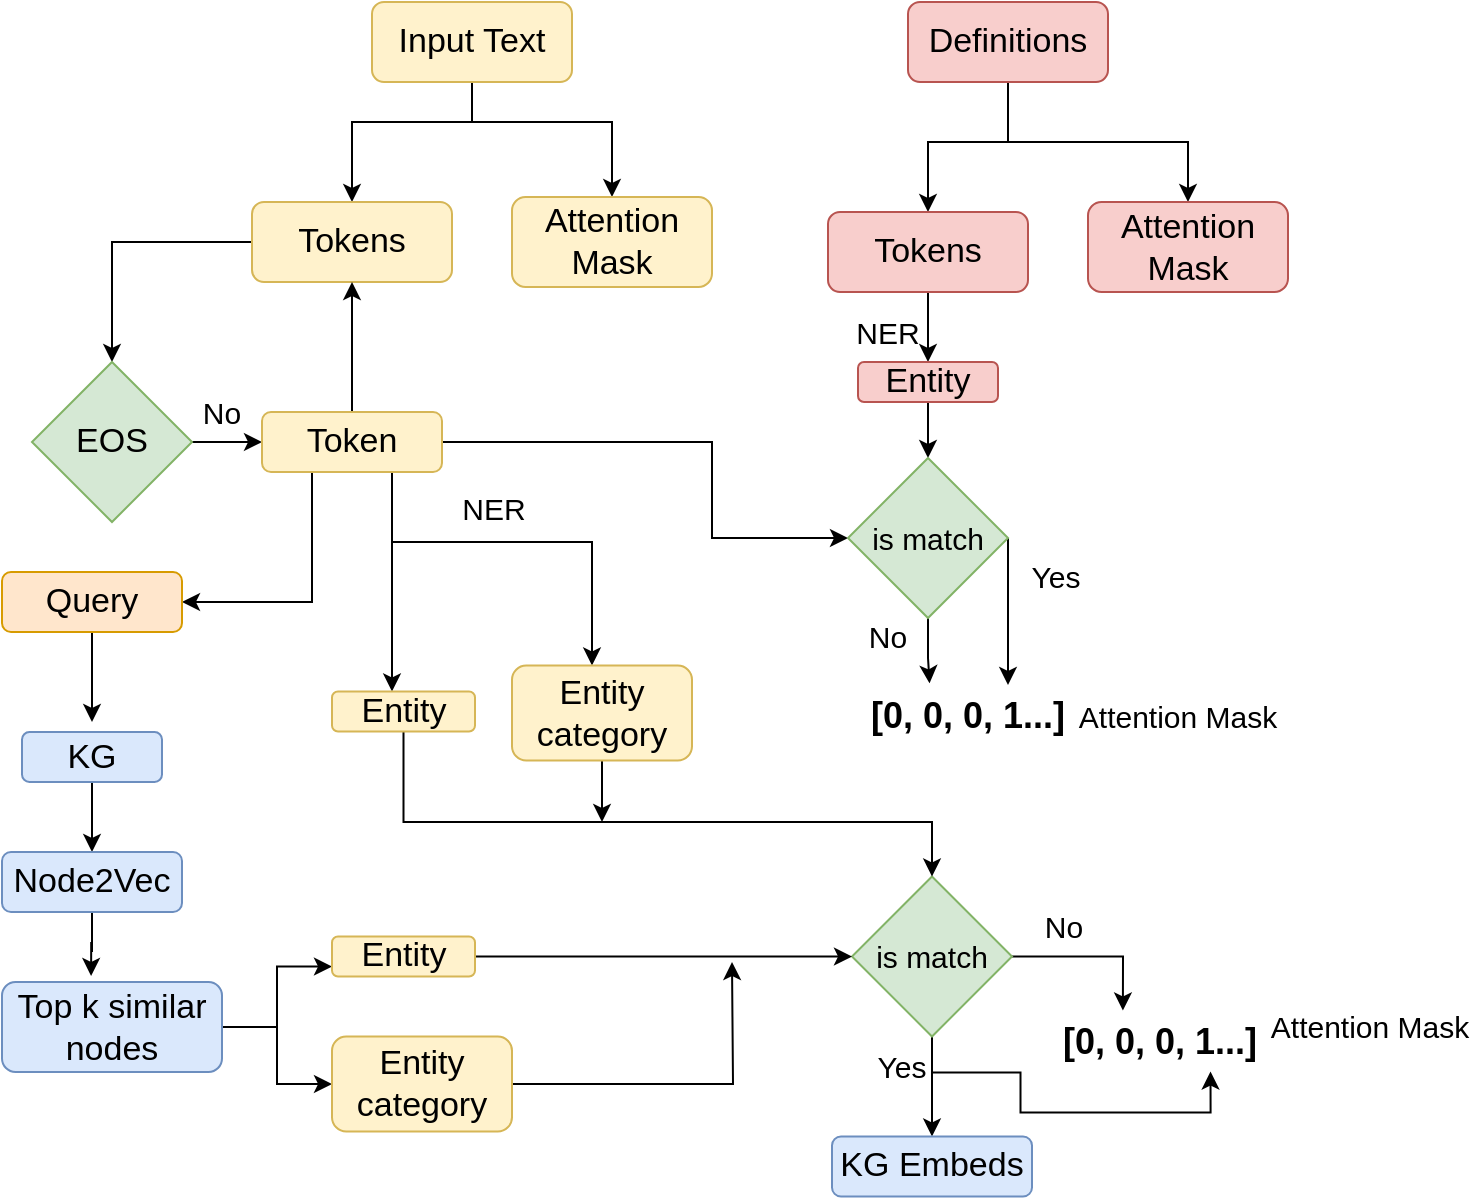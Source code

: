 <mxfile version="20.8.23" type="github">
  <diagram name="Page-1" id="1DY-l_jWhGFA4Pq2Hy0c">
    <mxGraphModel dx="1193" dy="728" grid="1" gridSize="10" guides="1" tooltips="1" connect="1" arrows="1" fold="1" page="1" pageScale="1" pageWidth="827" pageHeight="1169" math="0" shadow="0">
      <root>
        <mxCell id="0" />
        <mxCell id="1" parent="0" />
        <mxCell id="Vt5VEpJ_r8CfuD1jbJit-1" style="edgeStyle=orthogonalEdgeStyle;rounded=0;orthogonalLoop=1;jettySize=auto;html=1;exitX=0.5;exitY=1;exitDx=0;exitDy=0;entryX=0.5;entryY=0;entryDx=0;entryDy=0;" parent="1" source="Ks726MJudpRO9FRNuCwp-1" target="Ks726MJudpRO9FRNuCwp-4" edge="1">
          <mxGeometry relative="1" as="geometry">
            <Array as="points">
              <mxPoint x="270" y="100" />
              <mxPoint x="210" y="100" />
            </Array>
          </mxGeometry>
        </mxCell>
        <mxCell id="Vt5VEpJ_r8CfuD1jbJit-2" style="edgeStyle=orthogonalEdgeStyle;rounded=0;orthogonalLoop=1;jettySize=auto;html=1;entryX=0.5;entryY=0;entryDx=0;entryDy=0;" parent="1" source="Ks726MJudpRO9FRNuCwp-1" target="Ks726MJudpRO9FRNuCwp-5" edge="1">
          <mxGeometry relative="1" as="geometry">
            <Array as="points">
              <mxPoint x="270" y="100" />
              <mxPoint x="340" y="100" />
            </Array>
          </mxGeometry>
        </mxCell>
        <mxCell id="Ks726MJudpRO9FRNuCwp-1" value="&lt;font style=&quot;font-size: 17px;&quot;&gt;Input Text&lt;/font&gt;" style="rounded=1;whiteSpace=wrap;html=1;fillColor=#fff2cc;strokeColor=#d6b656;" parent="1" vertex="1">
          <mxGeometry x="220" y="40" width="100" height="40" as="geometry" />
        </mxCell>
        <mxCell id="d-GI3tMz51ZBpAcxfIdY-7" style="edgeStyle=orthogonalEdgeStyle;rounded=0;orthogonalLoop=1;jettySize=auto;html=1;entryX=0.5;entryY=0;entryDx=0;entryDy=0;" edge="1" parent="1" source="Ks726MJudpRO9FRNuCwp-2" target="d-GI3tMz51ZBpAcxfIdY-6">
          <mxGeometry relative="1" as="geometry" />
        </mxCell>
        <mxCell id="Ks726MJudpRO9FRNuCwp-2" value="&lt;font style=&quot;font-size: 17px;&quot;&gt;KG&lt;/font&gt;" style="rounded=1;whiteSpace=wrap;html=1;fillColor=#dae8fc;strokeColor=#6c8ebf;" parent="1" vertex="1">
          <mxGeometry x="45" y="405" width="70" height="25" as="geometry" />
        </mxCell>
        <mxCell id="Vt5VEpJ_r8CfuD1jbJit-3" style="edgeStyle=orthogonalEdgeStyle;rounded=0;orthogonalLoop=1;jettySize=auto;html=1;entryX=0.5;entryY=0;entryDx=0;entryDy=0;" parent="1" source="Ks726MJudpRO9FRNuCwp-3" target="Ks726MJudpRO9FRNuCwp-8" edge="1">
          <mxGeometry relative="1" as="geometry">
            <Array as="points">
              <mxPoint x="538" y="110" />
              <mxPoint x="498" y="110" />
            </Array>
          </mxGeometry>
        </mxCell>
        <mxCell id="Vt5VEpJ_r8CfuD1jbJit-4" style="edgeStyle=orthogonalEdgeStyle;rounded=0;orthogonalLoop=1;jettySize=auto;html=1;" parent="1" source="Ks726MJudpRO9FRNuCwp-3" target="Ks726MJudpRO9FRNuCwp-9" edge="1">
          <mxGeometry relative="1" as="geometry" />
        </mxCell>
        <mxCell id="Ks726MJudpRO9FRNuCwp-3" value="&lt;font style=&quot;font-size: 17px;&quot;&gt;Definitions&lt;/font&gt;" style="rounded=1;whiteSpace=wrap;html=1;fillColor=#f8cecc;strokeColor=#b85450;" parent="1" vertex="1">
          <mxGeometry x="488" y="40" width="100" height="40" as="geometry" />
        </mxCell>
        <mxCell id="Vt5VEpJ_r8CfuD1jbJit-13" style="edgeStyle=orthogonalEdgeStyle;rounded=0;orthogonalLoop=1;jettySize=auto;html=1;entryX=0.5;entryY=0;entryDx=0;entryDy=0;exitX=0;exitY=0.5;exitDx=0;exitDy=0;" parent="1" source="Ks726MJudpRO9FRNuCwp-4" target="Vt5VEpJ_r8CfuD1jbJit-6" edge="1">
          <mxGeometry relative="1" as="geometry">
            <mxPoint x="150" y="160" as="sourcePoint" />
            <Array as="points">
              <mxPoint x="90" y="160" />
            </Array>
          </mxGeometry>
        </mxCell>
        <mxCell id="Ks726MJudpRO9FRNuCwp-4" value="&lt;font style=&quot;font-size: 17px;&quot;&gt;Tokens&lt;/font&gt;" style="rounded=1;whiteSpace=wrap;html=1;fillColor=#fff2cc;strokeColor=#d6b656;" parent="1" vertex="1">
          <mxGeometry x="160" y="140" width="100" height="40" as="geometry" />
        </mxCell>
        <mxCell id="Ks726MJudpRO9FRNuCwp-5" value="&lt;font style=&quot;font-size: 17px;&quot;&gt;Attention Mask&lt;br&gt;&lt;/font&gt;" style="rounded=1;whiteSpace=wrap;html=1;fillColor=#fff2cc;strokeColor=#d6b656;" parent="1" vertex="1">
          <mxGeometry x="290" y="137.5" width="100" height="45" as="geometry" />
        </mxCell>
        <mxCell id="d-GI3tMz51ZBpAcxfIdY-27" style="edgeStyle=orthogonalEdgeStyle;rounded=0;orthogonalLoop=1;jettySize=auto;html=1;entryX=0.5;entryY=0;entryDx=0;entryDy=0;fontSize=17;" edge="1" parent="1" source="Ks726MJudpRO9FRNuCwp-8" target="Vt5VEpJ_r8CfuD1jbJit-17">
          <mxGeometry relative="1" as="geometry" />
        </mxCell>
        <mxCell id="Ks726MJudpRO9FRNuCwp-8" value="&lt;font style=&quot;font-size: 17px;&quot;&gt;Tokens&lt;/font&gt;" style="rounded=1;whiteSpace=wrap;html=1;fillColor=#f8cecc;strokeColor=#b85450;" parent="1" vertex="1">
          <mxGeometry x="448" y="145" width="100" height="40" as="geometry" />
        </mxCell>
        <mxCell id="Ks726MJudpRO9FRNuCwp-9" value="&lt;font style=&quot;font-size: 17px;&quot;&gt;Attention Mask&lt;br&gt;&lt;/font&gt;" style="rounded=1;whiteSpace=wrap;html=1;fillColor=#f8cecc;strokeColor=#b85450;" parent="1" vertex="1">
          <mxGeometry x="578" y="140" width="100" height="45" as="geometry" />
        </mxCell>
        <mxCell id="Vt5VEpJ_r8CfuD1jbJit-12" style="edgeStyle=orthogonalEdgeStyle;rounded=0;orthogonalLoop=1;jettySize=auto;html=1;exitX=1;exitY=0.5;exitDx=0;exitDy=0;" parent="1" source="Vt5VEpJ_r8CfuD1jbJit-6" target="Vt5VEpJ_r8CfuD1jbJit-11" edge="1">
          <mxGeometry relative="1" as="geometry" />
        </mxCell>
        <mxCell id="Vt5VEpJ_r8CfuD1jbJit-6" value="&lt;font style=&quot;font-size: 17px;&quot;&gt;EOS&lt;/font&gt;" style="rhombus;whiteSpace=wrap;html=1;fillColor=#d5e8d4;strokeColor=#82b366;" parent="1" vertex="1">
          <mxGeometry x="50" y="220" width="80" height="80" as="geometry" />
        </mxCell>
        <mxCell id="Vt5VEpJ_r8CfuD1jbJit-10" value="&lt;font style=&quot;font-size: 15px;&quot;&gt;No&lt;/font&gt;" style="text;html=1;strokeColor=none;fillColor=none;align=center;verticalAlign=middle;whiteSpace=wrap;rounded=0;" parent="1" vertex="1">
          <mxGeometry x="125" y="230" width="40" height="30" as="geometry" />
        </mxCell>
        <mxCell id="Vt5VEpJ_r8CfuD1jbJit-14" style="edgeStyle=orthogonalEdgeStyle;rounded=0;orthogonalLoop=1;jettySize=auto;html=1;entryX=0.5;entryY=1;entryDx=0;entryDy=0;fontSize=15;" parent="1" source="Vt5VEpJ_r8CfuD1jbJit-11" target="Ks726MJudpRO9FRNuCwp-4" edge="1">
          <mxGeometry relative="1" as="geometry" />
        </mxCell>
        <mxCell id="Vt5VEpJ_r8CfuD1jbJit-22" style="edgeStyle=orthogonalEdgeStyle;rounded=0;orthogonalLoop=1;jettySize=auto;html=1;fontSize=15;entryX=0;entryY=0.5;entryDx=0;entryDy=0;" parent="1" source="Vt5VEpJ_r8CfuD1jbJit-11" target="Vt5VEpJ_r8CfuD1jbJit-20" edge="1">
          <mxGeometry relative="1" as="geometry">
            <mxPoint x="440" y="313" as="targetPoint" />
            <Array as="points">
              <mxPoint x="390" y="260" />
              <mxPoint x="390" y="308" />
            </Array>
          </mxGeometry>
        </mxCell>
        <mxCell id="d-GI3tMz51ZBpAcxfIdY-8" style="edgeStyle=orthogonalEdgeStyle;rounded=0;orthogonalLoop=1;jettySize=auto;html=1;entryX=1;entryY=0.5;entryDx=0;entryDy=0;" edge="1" parent="1" source="Vt5VEpJ_r8CfuD1jbJit-11" target="d-GI3tMz51ZBpAcxfIdY-1">
          <mxGeometry relative="1" as="geometry">
            <Array as="points">
              <mxPoint x="190" y="340" />
            </Array>
          </mxGeometry>
        </mxCell>
        <mxCell id="d-GI3tMz51ZBpAcxfIdY-30" style="edgeStyle=orthogonalEdgeStyle;rounded=0;orthogonalLoop=1;jettySize=auto;html=1;fontSize=17;exitX=0.75;exitY=1;exitDx=0;exitDy=0;" edge="1" parent="1" source="Vt5VEpJ_r8CfuD1jbJit-11" target="d-GI3tMz51ZBpAcxfIdY-17">
          <mxGeometry relative="1" as="geometry">
            <mxPoint x="230" y="234.75" as="sourcePoint" />
            <Array as="points">
              <mxPoint x="230" y="275" />
              <mxPoint x="230" y="310" />
              <mxPoint x="330" y="310" />
            </Array>
          </mxGeometry>
        </mxCell>
        <mxCell id="d-GI3tMz51ZBpAcxfIdY-32" style="edgeStyle=orthogonalEdgeStyle;rounded=0;orthogonalLoop=1;jettySize=auto;html=1;fontSize=17;exitX=0.75;exitY=1;exitDx=0;exitDy=0;" edge="1" parent="1" source="Vt5VEpJ_r8CfuD1jbJit-11" target="d-GI3tMz51ZBpAcxfIdY-18">
          <mxGeometry relative="1" as="geometry">
            <mxPoint x="230" y="234.75" as="sourcePoint" />
            <Array as="points">
              <mxPoint x="230" y="275" />
            </Array>
          </mxGeometry>
        </mxCell>
        <mxCell id="Vt5VEpJ_r8CfuD1jbJit-11" value="&lt;font style=&quot;font-size: 17px;&quot;&gt;Token&lt;/font&gt;" style="rounded=1;whiteSpace=wrap;html=1;fillColor=#fff2cc;strokeColor=#d6b656;" parent="1" vertex="1">
          <mxGeometry x="165" y="245" width="90" height="30" as="geometry" />
        </mxCell>
        <mxCell id="d-GI3tMz51ZBpAcxfIdY-28" style="edgeStyle=orthogonalEdgeStyle;rounded=0;orthogonalLoop=1;jettySize=auto;html=1;entryX=0.5;entryY=0;entryDx=0;entryDy=0;fontSize=17;" edge="1" parent="1" source="Vt5VEpJ_r8CfuD1jbJit-17" target="Vt5VEpJ_r8CfuD1jbJit-20">
          <mxGeometry relative="1" as="geometry" />
        </mxCell>
        <mxCell id="Vt5VEpJ_r8CfuD1jbJit-17" value="&lt;span style=&quot;font-size: 17px;&quot;&gt;Entity&lt;/span&gt;" style="rounded=1;whiteSpace=wrap;html=1;fillColor=#f8cecc;strokeColor=#b85450;" parent="1" vertex="1">
          <mxGeometry x="463" y="220" width="70" height="20" as="geometry" />
        </mxCell>
        <mxCell id="Vt5VEpJ_r8CfuD1jbJit-30" style="edgeStyle=orthogonalEdgeStyle;rounded=0;orthogonalLoop=1;jettySize=auto;html=1;entryX=0.7;entryY=-0.017;entryDx=0;entryDy=0;entryPerimeter=0;fontSize=18;" parent="1" source="Vt5VEpJ_r8CfuD1jbJit-20" target="Vt5VEpJ_r8CfuD1jbJit-27" edge="1">
          <mxGeometry relative="1" as="geometry">
            <Array as="points">
              <mxPoint x="538" y="308" />
              <mxPoint x="538" y="308" />
            </Array>
          </mxGeometry>
        </mxCell>
        <mxCell id="Vt5VEpJ_r8CfuD1jbJit-31" style="edgeStyle=orthogonalEdgeStyle;rounded=0;orthogonalLoop=1;jettySize=auto;html=1;entryX=0.308;entryY=-0.044;entryDx=0;entryDy=0;entryPerimeter=0;fontSize=18;" parent="1" source="Vt5VEpJ_r8CfuD1jbJit-20" target="Vt5VEpJ_r8CfuD1jbJit-27" edge="1">
          <mxGeometry relative="1" as="geometry" />
        </mxCell>
        <mxCell id="Vt5VEpJ_r8CfuD1jbJit-20" value="is match" style="rhombus;whiteSpace=wrap;html=1;fontSize=15;fillColor=#d5e8d4;strokeColor=#82b366;" parent="1" vertex="1">
          <mxGeometry x="458" y="268" width="80" height="80" as="geometry" />
        </mxCell>
        <mxCell id="Vt5VEpJ_r8CfuD1jbJit-23" value="Yes" style="text;html=1;strokeColor=none;fillColor=none;align=center;verticalAlign=middle;whiteSpace=wrap;rounded=0;fontSize=15;" parent="1" vertex="1">
          <mxGeometry x="531.5" y="312" width="60" height="30" as="geometry" />
        </mxCell>
        <mxCell id="Vt5VEpJ_r8CfuD1jbJit-27" value="&lt;b&gt;&lt;font style=&quot;font-size: 18px;&quot;&gt;[0, 0, 0, 1...]&lt;/font&gt;&lt;/b&gt;" style="text;html=1;strokeColor=none;fillColor=none;align=center;verticalAlign=middle;whiteSpace=wrap;rounded=0;fontSize=15;" parent="1" vertex="1">
          <mxGeometry x="468" y="382" width="100" height="30" as="geometry" />
        </mxCell>
        <mxCell id="Vt5VEpJ_r8CfuD1jbJit-32" value="No" style="text;html=1;strokeColor=none;fillColor=none;align=center;verticalAlign=middle;whiteSpace=wrap;rounded=0;fontSize=15;" parent="1" vertex="1">
          <mxGeometry x="448" y="342" width="60" height="30" as="geometry" />
        </mxCell>
        <mxCell id="Vt5VEpJ_r8CfuD1jbJit-33" value="Attention Mask" style="text;html=1;strokeColor=none;fillColor=none;align=center;verticalAlign=middle;whiteSpace=wrap;rounded=0;fontSize=15;" parent="1" vertex="1">
          <mxGeometry x="568" y="382" width="110" height="30" as="geometry" />
        </mxCell>
        <mxCell id="Vt5VEpJ_r8CfuD1jbJit-34" value="NER" style="text;html=1;strokeColor=none;fillColor=none;align=center;verticalAlign=middle;whiteSpace=wrap;rounded=0;fontSize=15;" parent="1" vertex="1">
          <mxGeometry x="448" y="190" width="60" height="30" as="geometry" />
        </mxCell>
        <mxCell id="d-GI3tMz51ZBpAcxfIdY-5" style="edgeStyle=orthogonalEdgeStyle;rounded=0;orthogonalLoop=1;jettySize=auto;html=1;" edge="1" parent="1" source="d-GI3tMz51ZBpAcxfIdY-1">
          <mxGeometry relative="1" as="geometry">
            <mxPoint x="80" y="400" as="targetPoint" />
          </mxGeometry>
        </mxCell>
        <mxCell id="d-GI3tMz51ZBpAcxfIdY-1" value="&lt;font style=&quot;font-size: 17px;&quot;&gt;Query&lt;/font&gt;" style="rounded=1;whiteSpace=wrap;html=1;fillColor=#ffe6cc;strokeColor=#d79b00;" vertex="1" parent="1">
          <mxGeometry x="35" y="325" width="90" height="30" as="geometry" />
        </mxCell>
        <mxCell id="d-GI3tMz51ZBpAcxfIdY-34" style="edgeStyle=orthogonalEdgeStyle;rounded=0;orthogonalLoop=1;jettySize=auto;html=1;entryX=0.405;entryY=-0.067;entryDx=0;entryDy=0;entryPerimeter=0;fontSize=17;" edge="1" parent="1" source="d-GI3tMz51ZBpAcxfIdY-6" target="d-GI3tMz51ZBpAcxfIdY-9">
          <mxGeometry relative="1" as="geometry" />
        </mxCell>
        <mxCell id="d-GI3tMz51ZBpAcxfIdY-6" value="&lt;font style=&quot;font-size: 17px;&quot;&gt;Node2Vec&lt;/font&gt;" style="rounded=1;whiteSpace=wrap;html=1;fillColor=#dae8fc;strokeColor=#6c8ebf;" vertex="1" parent="1">
          <mxGeometry x="35" y="465" width="90" height="30" as="geometry" />
        </mxCell>
        <mxCell id="d-GI3tMz51ZBpAcxfIdY-61" style="edgeStyle=orthogonalEdgeStyle;rounded=0;orthogonalLoop=1;jettySize=auto;html=1;entryX=0;entryY=0.75;entryDx=0;entryDy=0;fontSize=17;" edge="1" parent="1" source="d-GI3tMz51ZBpAcxfIdY-9" target="d-GI3tMz51ZBpAcxfIdY-59">
          <mxGeometry relative="1" as="geometry" />
        </mxCell>
        <mxCell id="d-GI3tMz51ZBpAcxfIdY-62" style="edgeStyle=orthogonalEdgeStyle;rounded=0;orthogonalLoop=1;jettySize=auto;html=1;entryX=0;entryY=0.5;entryDx=0;entryDy=0;fontSize=17;" edge="1" parent="1" source="d-GI3tMz51ZBpAcxfIdY-9" target="d-GI3tMz51ZBpAcxfIdY-60">
          <mxGeometry relative="1" as="geometry" />
        </mxCell>
        <mxCell id="d-GI3tMz51ZBpAcxfIdY-9" value="&lt;span style=&quot;font-size: 17px;&quot;&gt;Top k similar nodes&lt;/span&gt;" style="rounded=1;whiteSpace=wrap;html=1;fillColor=#dae8fc;strokeColor=#6c8ebf;" vertex="1" parent="1">
          <mxGeometry x="35" y="530" width="110" height="45" as="geometry" />
        </mxCell>
        <mxCell id="d-GI3tMz51ZBpAcxfIdY-54" style="edgeStyle=orthogonalEdgeStyle;rounded=0;orthogonalLoop=1;jettySize=auto;html=1;entryX=0.312;entryY=-0.017;entryDx=0;entryDy=0;entryPerimeter=0;fontSize=17;" edge="1" parent="1" source="d-GI3tMz51ZBpAcxfIdY-11" target="d-GI3tMz51ZBpAcxfIdY-40">
          <mxGeometry relative="1" as="geometry" />
        </mxCell>
        <mxCell id="d-GI3tMz51ZBpAcxfIdY-55" style="edgeStyle=orthogonalEdgeStyle;rounded=0;orthogonalLoop=1;jettySize=auto;html=1;entryX=0.5;entryY=0;entryDx=0;entryDy=0;fontSize=17;" edge="1" parent="1" source="d-GI3tMz51ZBpAcxfIdY-11" target="d-GI3tMz51ZBpAcxfIdY-51">
          <mxGeometry relative="1" as="geometry" />
        </mxCell>
        <mxCell id="d-GI3tMz51ZBpAcxfIdY-56" style="edgeStyle=orthogonalEdgeStyle;rounded=0;orthogonalLoop=1;jettySize=auto;html=1;entryX=0.75;entryY=1;entryDx=0;entryDy=0;fontSize=17;" edge="1" parent="1" source="d-GI3tMz51ZBpAcxfIdY-11" target="d-GI3tMz51ZBpAcxfIdY-40">
          <mxGeometry relative="1" as="geometry">
            <Array as="points">
              <mxPoint x="500.25" y="575.25" />
              <mxPoint x="544.25" y="575.25" />
              <mxPoint x="544.25" y="595.25" />
              <mxPoint x="639.25" y="595.25" />
            </Array>
          </mxGeometry>
        </mxCell>
        <mxCell id="d-GI3tMz51ZBpAcxfIdY-11" value="is match" style="rhombus;whiteSpace=wrap;html=1;fontSize=15;fillColor=#d5e8d4;strokeColor=#82b366;" vertex="1" parent="1">
          <mxGeometry x="460" y="477.25" width="80" height="80" as="geometry" />
        </mxCell>
        <mxCell id="d-GI3tMz51ZBpAcxfIdY-58" style="edgeStyle=orthogonalEdgeStyle;rounded=0;orthogonalLoop=1;jettySize=auto;html=1;fontSize=17;" edge="1" parent="1" source="d-GI3tMz51ZBpAcxfIdY-17">
          <mxGeometry relative="1" as="geometry">
            <mxPoint x="335" y="450" as="targetPoint" />
          </mxGeometry>
        </mxCell>
        <mxCell id="d-GI3tMz51ZBpAcxfIdY-17" value="&lt;font style=&quot;font-size: 17px;&quot;&gt;Entity category&lt;/font&gt;" style="rounded=1;whiteSpace=wrap;html=1;fillColor=#fff2cc;strokeColor=#d6b656;" vertex="1" parent="1">
          <mxGeometry x="290" y="371.75" width="90" height="47.5" as="geometry" />
        </mxCell>
        <mxCell id="d-GI3tMz51ZBpAcxfIdY-57" style="edgeStyle=orthogonalEdgeStyle;rounded=0;orthogonalLoop=1;jettySize=auto;html=1;fontSize=17;" edge="1" parent="1" source="d-GI3tMz51ZBpAcxfIdY-18" target="d-GI3tMz51ZBpAcxfIdY-11">
          <mxGeometry relative="1" as="geometry">
            <Array as="points">
              <mxPoint x="236" y="450" />
              <mxPoint x="500" y="450" />
            </Array>
          </mxGeometry>
        </mxCell>
        <mxCell id="d-GI3tMz51ZBpAcxfIdY-18" value="&lt;span style=&quot;font-size: 17px;&quot;&gt;Entity&lt;/span&gt;" style="rounded=1;whiteSpace=wrap;html=1;fillColor=#fff2cc;strokeColor=#d6b656;" vertex="1" parent="1">
          <mxGeometry x="200" y="384.75" width="71.5" height="20" as="geometry" />
        </mxCell>
        <mxCell id="d-GI3tMz51ZBpAcxfIdY-25" value="NER" style="text;html=1;strokeColor=none;fillColor=none;align=center;verticalAlign=middle;whiteSpace=wrap;rounded=0;fontSize=15;" vertex="1" parent="1">
          <mxGeometry x="250.75" y="277.75" width="60" height="30" as="geometry" />
        </mxCell>
        <mxCell id="d-GI3tMz51ZBpAcxfIdY-40" value="&lt;b&gt;&lt;font style=&quot;font-size: 18px;&quot;&gt;[0, 0, 0, 1...]&lt;/font&gt;&lt;/b&gt;" style="text;html=1;strokeColor=none;fillColor=none;align=center;verticalAlign=middle;whiteSpace=wrap;rounded=0;fontSize=15;" vertex="1" parent="1">
          <mxGeometry x="564.25" y="544.75" width="100" height="30" as="geometry" />
        </mxCell>
        <mxCell id="d-GI3tMz51ZBpAcxfIdY-41" value="Attention Mask" style="text;html=1;strokeColor=none;fillColor=none;align=center;verticalAlign=middle;whiteSpace=wrap;rounded=0;fontSize=15;" vertex="1" parent="1">
          <mxGeometry x="664.25" y="537.25" width="110" height="30" as="geometry" />
        </mxCell>
        <mxCell id="d-GI3tMz51ZBpAcxfIdY-47" value="Yes" style="text;html=1;strokeColor=none;fillColor=none;align=center;verticalAlign=middle;whiteSpace=wrap;rounded=0;fontSize=15;" vertex="1" parent="1">
          <mxGeometry x="455" y="557.25" width="60" height="30" as="geometry" />
        </mxCell>
        <mxCell id="d-GI3tMz51ZBpAcxfIdY-48" value="No" style="text;html=1;strokeColor=none;fillColor=none;align=center;verticalAlign=middle;whiteSpace=wrap;rounded=0;fontSize=15;" vertex="1" parent="1">
          <mxGeometry x="535.75" y="487.25" width="60" height="30" as="geometry" />
        </mxCell>
        <mxCell id="d-GI3tMz51ZBpAcxfIdY-51" value="&lt;font style=&quot;font-size: 17px;&quot;&gt;KG Embeds&lt;/font&gt;" style="rounded=1;whiteSpace=wrap;html=1;fillColor=#dae8fc;strokeColor=#6c8ebf;" vertex="1" parent="1">
          <mxGeometry x="450" y="607.25" width="100" height="30" as="geometry" />
        </mxCell>
        <mxCell id="d-GI3tMz51ZBpAcxfIdY-63" style="edgeStyle=orthogonalEdgeStyle;rounded=0;orthogonalLoop=1;jettySize=auto;html=1;entryX=0;entryY=0.5;entryDx=0;entryDy=0;fontSize=17;" edge="1" parent="1" source="d-GI3tMz51ZBpAcxfIdY-59" target="d-GI3tMz51ZBpAcxfIdY-11">
          <mxGeometry relative="1" as="geometry" />
        </mxCell>
        <mxCell id="d-GI3tMz51ZBpAcxfIdY-59" value="&lt;span style=&quot;font-size: 17px;&quot;&gt;Entity&lt;/span&gt;" style="rounded=1;whiteSpace=wrap;html=1;fillColor=#fff2cc;strokeColor=#d6b656;" vertex="1" parent="1">
          <mxGeometry x="200" y="507.25" width="71.5" height="20" as="geometry" />
        </mxCell>
        <mxCell id="d-GI3tMz51ZBpAcxfIdY-64" style="edgeStyle=orthogonalEdgeStyle;rounded=0;orthogonalLoop=1;jettySize=auto;html=1;fontSize=17;" edge="1" parent="1" source="d-GI3tMz51ZBpAcxfIdY-60">
          <mxGeometry relative="1" as="geometry">
            <mxPoint x="400" y="520" as="targetPoint" />
          </mxGeometry>
        </mxCell>
        <mxCell id="d-GI3tMz51ZBpAcxfIdY-60" value="&lt;font style=&quot;font-size: 17px;&quot;&gt;Entity category&lt;/font&gt;" style="rounded=1;whiteSpace=wrap;html=1;fillColor=#fff2cc;strokeColor=#d6b656;" vertex="1" parent="1">
          <mxGeometry x="200" y="557.25" width="90" height="47.5" as="geometry" />
        </mxCell>
      </root>
    </mxGraphModel>
  </diagram>
</mxfile>

